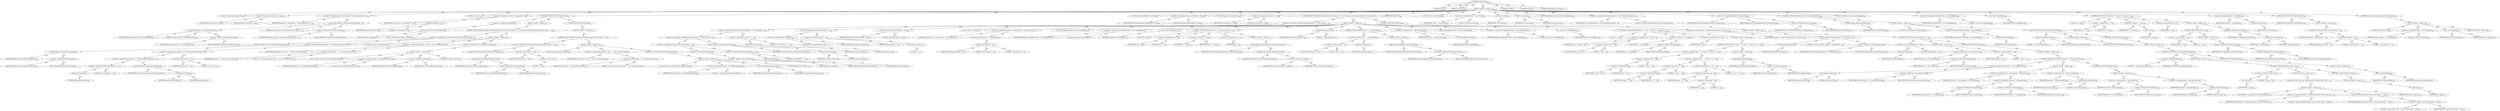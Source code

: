 digraph "normalize" {  
"111669149716" [label = <(METHOD,normalize)<SUB>836</SUB>> ]
"115964117097" [label = <(PARAM,this)<SUB>836</SUB>> ]
"115964117098" [label = <(PARAM,String path)<SUB>836</SUB>> ]
"25769803889" [label = <(BLOCK,&lt;empty&gt;,&lt;empty&gt;)<SUB>836</SUB>> ]
"94489280575" [label = <(LOCAL,String orig: java.lang.String)<SUB>837</SUB>> ]
"30064771436" [label = <(&lt;operator&gt;.assignment,String orig = path)<SUB>837</SUB>> ]
"68719477159" [label = <(IDENTIFIER,orig,String orig = path)<SUB>837</SUB>> ]
"68719477160" [label = <(IDENTIFIER,path,String orig = path)<SUB>837</SUB>> ]
"30064771437" [label = <(&lt;operator&gt;.assignment,path = path.replace('/', File.separatorChar).re...)<SUB>839</SUB>> ]
"68719477161" [label = <(IDENTIFIER,path,path = path.replace('/', File.separatorChar).re...)<SUB>839</SUB>> ]
"30064771438" [label = <(replace,path.replace('/', File.separatorChar).replace('...)<SUB>839</SUB>> ]
"30064771439" [label = <(replace,path.replace('/', File.separatorChar))<SUB>839</SUB>> ]
"68719477162" [label = <(IDENTIFIER,path,path.replace('/', File.separatorChar))<SUB>839</SUB>> ]
"90194313299" [label = <(LITERAL,'/',path.replace('/', File.separatorChar))<SUB>839</SUB>> ]
"30064771440" [label = <(&lt;operator&gt;.fieldAccess,File.separatorChar)<SUB>839</SUB>> ]
"68719477163" [label = <(IDENTIFIER,File,path.replace('/', File.separatorChar))<SUB>839</SUB>> ]
"55834574865" [label = <(FIELD_IDENTIFIER,separatorChar,separatorChar)<SUB>839</SUB>> ]
"90194313300" [label = <(LITERAL,'\\',path.replace('/', File.separatorChar).replace('...)<SUB>840</SUB>> ]
"30064771441" [label = <(&lt;operator&gt;.fieldAccess,File.separatorChar)<SUB>840</SUB>> ]
"68719477164" [label = <(IDENTIFIER,File,path.replace('/', File.separatorChar).replace('...)<SUB>840</SUB>> ]
"55834574866" [label = <(FIELD_IDENTIFIER,separatorChar,separatorChar)<SUB>840</SUB>> ]
"94489280576" [label = <(LOCAL,int colon: int)<SUB>843</SUB>> ]
"30064771442" [label = <(&lt;operator&gt;.assignment,int colon = path.indexOf(&quot;:&quot;))<SUB>843</SUB>> ]
"68719477165" [label = <(IDENTIFIER,colon,int colon = path.indexOf(&quot;:&quot;))<SUB>843</SUB>> ]
"30064771443" [label = <(indexOf,path.indexOf(&quot;:&quot;))<SUB>843</SUB>> ]
"68719477166" [label = <(IDENTIFIER,path,path.indexOf(&quot;:&quot;))<SUB>843</SUB>> ]
"90194313301" [label = <(LITERAL,&quot;:&quot;,path.indexOf(&quot;:&quot;))<SUB>843</SUB>> ]
"47244640314" [label = <(CONTROL_STRUCTURE,IF,if (!onNetWare))<SUB>845</SUB>> ]
"30064771444" [label = <(&lt;operator&gt;.logicalNot,!onNetWare)<SUB>845</SUB>> ]
"30064771445" [label = <(&lt;operator&gt;.fieldAccess,this.onNetWare)<SUB>845</SUB>> ]
"68719477167" [label = <(IDENTIFIER,this,!onNetWare)> ]
"55834574867" [label = <(FIELD_IDENTIFIER,onNetWare,onNetWare)<SUB>845</SUB>> ]
"25769803890" [label = <(BLOCK,&lt;empty&gt;,&lt;empty&gt;)<SUB>845</SUB>> ]
"47244640315" [label = <(CONTROL_STRUCTURE,IF,if (!path.startsWith(File.separator) &amp;&amp; !(path.length() &gt;= 2 &amp;&amp; Character.isLetter(path.charAt(0)) &amp;&amp; colon == 1)))<SUB>846</SUB>> ]
"30064771446" [label = <(&lt;operator&gt;.logicalAnd,!path.startsWith(File.separator) &amp;&amp; !(path.leng...)<SUB>846</SUB>> ]
"30064771447" [label = <(&lt;operator&gt;.logicalNot,!path.startsWith(File.separator))<SUB>846</SUB>> ]
"30064771448" [label = <(startsWith,path.startsWith(File.separator))<SUB>846</SUB>> ]
"68719477168" [label = <(IDENTIFIER,path,path.startsWith(File.separator))<SUB>846</SUB>> ]
"30064771449" [label = <(&lt;operator&gt;.fieldAccess,File.separator)<SUB>846</SUB>> ]
"68719477169" [label = <(IDENTIFIER,File,path.startsWith(File.separator))<SUB>846</SUB>> ]
"55834574868" [label = <(FIELD_IDENTIFIER,separator,separator)<SUB>846</SUB>> ]
"30064771450" [label = <(&lt;operator&gt;.logicalNot,!(path.length() &gt;= 2 &amp;&amp; Character.isLetter(path...)<SUB>847</SUB>> ]
"30064771451" [label = <(&lt;operator&gt;.logicalAnd,path.length() &gt;= 2 &amp;&amp; Character.isLetter(path.c...)<SUB>847</SUB>> ]
"30064771452" [label = <(&lt;operator&gt;.logicalAnd,path.length() &gt;= 2 &amp;&amp; Character.isLetter(path.c...)<SUB>847</SUB>> ]
"30064771453" [label = <(&lt;operator&gt;.greaterEqualsThan,path.length() &gt;= 2)<SUB>847</SUB>> ]
"30064771454" [label = <(length,path.length())<SUB>847</SUB>> ]
"68719477170" [label = <(IDENTIFIER,path,path.length())<SUB>847</SUB>> ]
"90194313302" [label = <(LITERAL,2,path.length() &gt;= 2)<SUB>847</SUB>> ]
"30064771455" [label = <(isLetter,Character.isLetter(path.charAt(0)))<SUB>848</SUB>> ]
"68719477171" [label = <(IDENTIFIER,Character,Character.isLetter(path.charAt(0)))<SUB>848</SUB>> ]
"30064771456" [label = <(charAt,path.charAt(0))<SUB>848</SUB>> ]
"68719477172" [label = <(IDENTIFIER,path,path.charAt(0))<SUB>848</SUB>> ]
"90194313303" [label = <(LITERAL,0,path.charAt(0))<SUB>848</SUB>> ]
"30064771457" [label = <(&lt;operator&gt;.equals,colon == 1)<SUB>849</SUB>> ]
"68719477173" [label = <(IDENTIFIER,colon,colon == 1)<SUB>849</SUB>> ]
"90194313304" [label = <(LITERAL,1,colon == 1)<SUB>849</SUB>> ]
"25769803891" [label = <(BLOCK,&lt;empty&gt;,&lt;empty&gt;)<SUB>849</SUB>> ]
"94489280577" [label = <(LOCAL,String msg: java.lang.String)<SUB>850</SUB>> ]
"30064771458" [label = <(&lt;operator&gt;.assignment,String msg = path + &quot; is not an absolute path&quot;)<SUB>850</SUB>> ]
"68719477174" [label = <(IDENTIFIER,msg,String msg = path + &quot; is not an absolute path&quot;)<SUB>850</SUB>> ]
"30064771459" [label = <(&lt;operator&gt;.addition,path + &quot; is not an absolute path&quot;)<SUB>850</SUB>> ]
"68719477175" [label = <(IDENTIFIER,path,path + &quot; is not an absolute path&quot;)<SUB>850</SUB>> ]
"90194313305" [label = <(LITERAL,&quot; is not an absolute path&quot;,path + &quot; is not an absolute path&quot;)<SUB>850</SUB>> ]
"30064771460" [label = <(&lt;operator&gt;.throw,throw new BuildException(msg);)<SUB>851</SUB>> ]
"25769803892" [label = <(BLOCK,&lt;empty&gt;,&lt;empty&gt;)<SUB>851</SUB>> ]
"94489280578" [label = <(LOCAL,$obj34: org.apache.tools.ant.BuildException)<SUB>851</SUB>> ]
"30064771461" [label = <(&lt;operator&gt;.assignment,$obj34 = new BuildException(msg))<SUB>851</SUB>> ]
"68719477176" [label = <(IDENTIFIER,$obj34,$obj34 = new BuildException(msg))<SUB>851</SUB>> ]
"30064771462" [label = <(&lt;operator&gt;.alloc,new BuildException(msg))<SUB>851</SUB>> ]
"30064771463" [label = <(&lt;init&gt;,new BuildException(msg))<SUB>851</SUB>> ]
"68719477177" [label = <(IDENTIFIER,$obj34,new BuildException(msg))<SUB>851</SUB>> ]
"68719477178" [label = <(IDENTIFIER,msg,new BuildException(msg))<SUB>851</SUB>> ]
"68719477179" [label = <(IDENTIFIER,$obj34,&lt;empty&gt;)<SUB>851</SUB>> ]
"47244640316" [label = <(CONTROL_STRUCTURE,ELSE,else)<SUB>853</SUB>> ]
"25769803893" [label = <(BLOCK,&lt;empty&gt;,&lt;empty&gt;)<SUB>853</SUB>> ]
"47244640317" [label = <(CONTROL_STRUCTURE,IF,if (!path.startsWith(File.separator) &amp;&amp; (colon == -1)))<SUB>854</SUB>> ]
"30064771464" [label = <(&lt;operator&gt;.logicalAnd,!path.startsWith(File.separator) &amp;&amp; (colon == -1))<SUB>854</SUB>> ]
"30064771465" [label = <(&lt;operator&gt;.logicalNot,!path.startsWith(File.separator))<SUB>854</SUB>> ]
"30064771466" [label = <(startsWith,path.startsWith(File.separator))<SUB>854</SUB>> ]
"68719477180" [label = <(IDENTIFIER,path,path.startsWith(File.separator))<SUB>854</SUB>> ]
"30064771467" [label = <(&lt;operator&gt;.fieldAccess,File.separator)<SUB>854</SUB>> ]
"68719477181" [label = <(IDENTIFIER,File,path.startsWith(File.separator))<SUB>854</SUB>> ]
"55834574869" [label = <(FIELD_IDENTIFIER,separator,separator)<SUB>854</SUB>> ]
"30064771468" [label = <(&lt;operator&gt;.equals,colon == -1)<SUB>855</SUB>> ]
"68719477182" [label = <(IDENTIFIER,colon,colon == -1)<SUB>855</SUB>> ]
"30064771469" [label = <(&lt;operator&gt;.minus,-1)<SUB>855</SUB>> ]
"90194313306" [label = <(LITERAL,1,-1)<SUB>855</SUB>> ]
"25769803894" [label = <(BLOCK,&lt;empty&gt;,&lt;empty&gt;)<SUB>855</SUB>> ]
"94489280579" [label = <(LOCAL,String msg: java.lang.String)<SUB>856</SUB>> ]
"30064771470" [label = <(&lt;operator&gt;.assignment,String msg = path + &quot; is not an absolute path&quot;)<SUB>856</SUB>> ]
"68719477183" [label = <(IDENTIFIER,msg,String msg = path + &quot; is not an absolute path&quot;)<SUB>856</SUB>> ]
"30064771471" [label = <(&lt;operator&gt;.addition,path + &quot; is not an absolute path&quot;)<SUB>856</SUB>> ]
"68719477184" [label = <(IDENTIFIER,path,path + &quot; is not an absolute path&quot;)<SUB>856</SUB>> ]
"90194313307" [label = <(LITERAL,&quot; is not an absolute path&quot;,path + &quot; is not an absolute path&quot;)<SUB>856</SUB>> ]
"30064771472" [label = <(&lt;operator&gt;.throw,throw new BuildException(msg);)<SUB>857</SUB>> ]
"25769803895" [label = <(BLOCK,&lt;empty&gt;,&lt;empty&gt;)<SUB>857</SUB>> ]
"94489280580" [label = <(LOCAL,$obj35: org.apache.tools.ant.BuildException)<SUB>857</SUB>> ]
"30064771473" [label = <(&lt;operator&gt;.assignment,$obj35 = new BuildException(msg))<SUB>857</SUB>> ]
"68719477185" [label = <(IDENTIFIER,$obj35,$obj35 = new BuildException(msg))<SUB>857</SUB>> ]
"30064771474" [label = <(&lt;operator&gt;.alloc,new BuildException(msg))<SUB>857</SUB>> ]
"30064771475" [label = <(&lt;init&gt;,new BuildException(msg))<SUB>857</SUB>> ]
"68719477186" [label = <(IDENTIFIER,$obj35,new BuildException(msg))<SUB>857</SUB>> ]
"68719477187" [label = <(IDENTIFIER,msg,new BuildException(msg))<SUB>857</SUB>> ]
"68719477188" [label = <(IDENTIFIER,$obj35,&lt;empty&gt;)<SUB>857</SUB>> ]
"94489280581" [label = <(LOCAL,boolean dosWithDrive: boolean)<SUB>861</SUB>> ]
"30064771476" [label = <(&lt;operator&gt;.assignment,boolean dosWithDrive = false)<SUB>861</SUB>> ]
"68719477189" [label = <(IDENTIFIER,dosWithDrive,boolean dosWithDrive = false)<SUB>861</SUB>> ]
"90194313308" [label = <(LITERAL,false,boolean dosWithDrive = false)<SUB>861</SUB>> ]
"94489280582" [label = <(LOCAL,String root: java.lang.String)<SUB>862</SUB>> ]
"30064771477" [label = <(&lt;operator&gt;.assignment,String root = null)<SUB>862</SUB>> ]
"68719477190" [label = <(IDENTIFIER,root,String root = null)<SUB>862</SUB>> ]
"90194313309" [label = <(LITERAL,null,String root = null)<SUB>862</SUB>> ]
"47244640318" [label = <(CONTROL_STRUCTURE,IF,if ((!onNetWare &amp;&amp; path.length() &gt;= 2 &amp;&amp; Character.isLetter(path.charAt(0)) &amp;&amp; path.charAt(1) == ':') || (onNetWare &amp;&amp; colon &gt; -1)))<SUB>864</SUB>> ]
"30064771478" [label = <(&lt;operator&gt;.logicalOr,(!onNetWare &amp;&amp; path.length() &gt;= 2 &amp;&amp; Character....)<SUB>864</SUB>> ]
"30064771479" [label = <(&lt;operator&gt;.logicalAnd,!onNetWare &amp;&amp; path.length() &gt;= 2 &amp;&amp; Character.i...)<SUB>864</SUB>> ]
"30064771480" [label = <(&lt;operator&gt;.logicalAnd,!onNetWare &amp;&amp; path.length() &gt;= 2 &amp;&amp; Character.i...)<SUB>864</SUB>> ]
"30064771481" [label = <(&lt;operator&gt;.logicalAnd,!onNetWare &amp;&amp; path.length() &gt;= 2)<SUB>864</SUB>> ]
"30064771482" [label = <(&lt;operator&gt;.logicalNot,!onNetWare)<SUB>864</SUB>> ]
"30064771483" [label = <(&lt;operator&gt;.fieldAccess,this.onNetWare)<SUB>864</SUB>> ]
"68719477191" [label = <(IDENTIFIER,this,!onNetWare)> ]
"55834574870" [label = <(FIELD_IDENTIFIER,onNetWare,onNetWare)<SUB>864</SUB>> ]
"30064771484" [label = <(&lt;operator&gt;.greaterEqualsThan,path.length() &gt;= 2)<SUB>864</SUB>> ]
"30064771485" [label = <(length,path.length())<SUB>864</SUB>> ]
"68719477192" [label = <(IDENTIFIER,path,path.length())<SUB>864</SUB>> ]
"90194313310" [label = <(LITERAL,2,path.length() &gt;= 2)<SUB>864</SUB>> ]
"30064771486" [label = <(isLetter,Character.isLetter(path.charAt(0)))<SUB>865</SUB>> ]
"68719477193" [label = <(IDENTIFIER,Character,Character.isLetter(path.charAt(0)))<SUB>865</SUB>> ]
"30064771487" [label = <(charAt,path.charAt(0))<SUB>865</SUB>> ]
"68719477194" [label = <(IDENTIFIER,path,path.charAt(0))<SUB>865</SUB>> ]
"90194313311" [label = <(LITERAL,0,path.charAt(0))<SUB>865</SUB>> ]
"30064771488" [label = <(&lt;operator&gt;.equals,path.charAt(1) == ':')<SUB>866</SUB>> ]
"30064771489" [label = <(charAt,path.charAt(1))<SUB>866</SUB>> ]
"68719477195" [label = <(IDENTIFIER,path,path.charAt(1))<SUB>866</SUB>> ]
"90194313312" [label = <(LITERAL,1,path.charAt(1))<SUB>866</SUB>> ]
"90194313313" [label = <(LITERAL,':',path.charAt(1) == ':')<SUB>866</SUB>> ]
"30064771490" [label = <(&lt;operator&gt;.logicalAnd,onNetWare &amp;&amp; colon &gt; -1)<SUB>867</SUB>> ]
"30064771491" [label = <(&lt;operator&gt;.fieldAccess,this.onNetWare)<SUB>867</SUB>> ]
"68719477196" [label = <(IDENTIFIER,this,onNetWare &amp;&amp; colon &gt; -1)> ]
"55834574871" [label = <(FIELD_IDENTIFIER,onNetWare,onNetWare)<SUB>867</SUB>> ]
"30064771492" [label = <(&lt;operator&gt;.greaterThan,colon &gt; -1)<SUB>867</SUB>> ]
"68719477197" [label = <(IDENTIFIER,colon,colon &gt; -1)<SUB>867</SUB>> ]
"30064771493" [label = <(&lt;operator&gt;.minus,-1)<SUB>867</SUB>> ]
"90194313314" [label = <(LITERAL,1,-1)<SUB>867</SUB>> ]
"25769803896" [label = <(BLOCK,&lt;empty&gt;,&lt;empty&gt;)<SUB>867</SUB>> ]
"30064771494" [label = <(&lt;operator&gt;.assignment,dosWithDrive = true)<SUB>869</SUB>> ]
"68719477198" [label = <(IDENTIFIER,dosWithDrive,dosWithDrive = true)<SUB>869</SUB>> ]
"90194313315" [label = <(LITERAL,true,dosWithDrive = true)<SUB>869</SUB>> ]
"94489280583" [label = <(LOCAL,char[] ca: char[])<SUB>871</SUB>> ]
"30064771495" [label = <(&lt;operator&gt;.assignment,char[] ca = path.replace('/', '\\').toCharArray())<SUB>871</SUB>> ]
"68719477199" [label = <(IDENTIFIER,ca,char[] ca = path.replace('/', '\\').toCharArray())<SUB>871</SUB>> ]
"30064771496" [label = <(toCharArray,path.replace('/', '\\').toCharArray())<SUB>871</SUB>> ]
"30064771497" [label = <(replace,path.replace('/', '\\'))<SUB>871</SUB>> ]
"68719477200" [label = <(IDENTIFIER,path,path.replace('/', '\\'))<SUB>871</SUB>> ]
"90194313316" [label = <(LITERAL,'/',path.replace('/', '\\'))<SUB>871</SUB>> ]
"90194313317" [label = <(LITERAL,'\\',path.replace('/', '\\'))<SUB>871</SUB>> ]
"94489280584" [label = <(LOCAL,StringBuffer sbRoot: java.lang.StringBuffer)<SUB>872</SUB>> ]
"30064771498" [label = <(&lt;operator&gt;.assignment,StringBuffer sbRoot = new StringBuffer())<SUB>872</SUB>> ]
"68719477201" [label = <(IDENTIFIER,sbRoot,StringBuffer sbRoot = new StringBuffer())<SUB>872</SUB>> ]
"30064771499" [label = <(&lt;operator&gt;.alloc,new StringBuffer())<SUB>872</SUB>> ]
"30064771500" [label = <(&lt;init&gt;,new StringBuffer())<SUB>872</SUB>> ]
"68719477202" [label = <(IDENTIFIER,sbRoot,new StringBuffer())<SUB>872</SUB>> ]
"47244640319" [label = <(CONTROL_STRUCTURE,FOR,for (int i = 0; Some(i &lt; colon); i++))<SUB>873</SUB>> ]
"94489280585" [label = <(LOCAL,int i: int)<SUB>873</SUB>> ]
"30064771501" [label = <(&lt;operator&gt;.assignment,int i = 0)<SUB>873</SUB>> ]
"68719477203" [label = <(IDENTIFIER,i,int i = 0)<SUB>873</SUB>> ]
"90194313318" [label = <(LITERAL,0,int i = 0)<SUB>873</SUB>> ]
"30064771502" [label = <(&lt;operator&gt;.lessThan,i &lt; colon)<SUB>873</SUB>> ]
"68719477204" [label = <(IDENTIFIER,i,i &lt; colon)<SUB>873</SUB>> ]
"68719477205" [label = <(IDENTIFIER,colon,i &lt; colon)<SUB>873</SUB>> ]
"30064771503" [label = <(&lt;operator&gt;.postIncrement,i++)<SUB>873</SUB>> ]
"68719477206" [label = <(IDENTIFIER,i,i++)<SUB>873</SUB>> ]
"25769803897" [label = <(BLOCK,&lt;empty&gt;,&lt;empty&gt;)<SUB>873</SUB>> ]
"30064771504" [label = <(append,sbRoot.append(Character.toUpperCase(ca[i])))<SUB>874</SUB>> ]
"68719477207" [label = <(IDENTIFIER,sbRoot,sbRoot.append(Character.toUpperCase(ca[i])))<SUB>874</SUB>> ]
"30064771505" [label = <(toUpperCase,Character.toUpperCase(ca[i]))<SUB>874</SUB>> ]
"68719477208" [label = <(IDENTIFIER,Character,Character.toUpperCase(ca[i]))<SUB>874</SUB>> ]
"30064771506" [label = <(&lt;operator&gt;.indexAccess,ca[i])<SUB>874</SUB>> ]
"68719477209" [label = <(IDENTIFIER,ca,Character.toUpperCase(ca[i]))<SUB>874</SUB>> ]
"68719477210" [label = <(IDENTIFIER,i,Character.toUpperCase(ca[i]))<SUB>874</SUB>> ]
"30064771507" [label = <(append,sbRoot.append(':'))<SUB>876</SUB>> ]
"68719477211" [label = <(IDENTIFIER,sbRoot,sbRoot.append(':'))<SUB>876</SUB>> ]
"90194313319" [label = <(LITERAL,':',sbRoot.append(':'))<SUB>876</SUB>> ]
"47244640320" [label = <(CONTROL_STRUCTURE,IF,if (colon + 1 &lt; path.length()))<SUB>877</SUB>> ]
"30064771508" [label = <(&lt;operator&gt;.lessThan,colon + 1 &lt; path.length())<SUB>877</SUB>> ]
"30064771509" [label = <(&lt;operator&gt;.addition,colon + 1)<SUB>877</SUB>> ]
"68719477212" [label = <(IDENTIFIER,colon,colon + 1)<SUB>877</SUB>> ]
"90194313320" [label = <(LITERAL,1,colon + 1)<SUB>877</SUB>> ]
"30064771510" [label = <(length,path.length())<SUB>877</SUB>> ]
"68719477213" [label = <(IDENTIFIER,path,path.length())<SUB>877</SUB>> ]
"25769803898" [label = <(BLOCK,&lt;empty&gt;,&lt;empty&gt;)<SUB>877</SUB>> ]
"30064771511" [label = <(append,sbRoot.append(File.separatorChar))<SUB>878</SUB>> ]
"68719477214" [label = <(IDENTIFIER,sbRoot,sbRoot.append(File.separatorChar))<SUB>878</SUB>> ]
"30064771512" [label = <(&lt;operator&gt;.fieldAccess,File.separatorChar)<SUB>878</SUB>> ]
"68719477215" [label = <(IDENTIFIER,File,sbRoot.append(File.separatorChar))<SUB>878</SUB>> ]
"55834574872" [label = <(FIELD_IDENTIFIER,separatorChar,separatorChar)<SUB>878</SUB>> ]
"30064771513" [label = <(&lt;operator&gt;.assignment,root = sbRoot.toString())<SUB>880</SUB>> ]
"68719477216" [label = <(IDENTIFIER,root,root = sbRoot.toString())<SUB>880</SUB>> ]
"30064771514" [label = <(toString,sbRoot.toString())<SUB>880</SUB>> ]
"68719477217" [label = <(IDENTIFIER,sbRoot,sbRoot.toString())<SUB>880</SUB>> ]
"94489280586" [label = <(LOCAL,StringBuffer sbPath: java.lang.StringBuffer)<SUB>883</SUB>> ]
"30064771515" [label = <(&lt;operator&gt;.assignment,StringBuffer sbPath = new StringBuffer())<SUB>883</SUB>> ]
"68719477218" [label = <(IDENTIFIER,sbPath,StringBuffer sbPath = new StringBuffer())<SUB>883</SUB>> ]
"30064771516" [label = <(&lt;operator&gt;.alloc,new StringBuffer())<SUB>883</SUB>> ]
"30064771517" [label = <(&lt;init&gt;,new StringBuffer())<SUB>883</SUB>> ]
"68719477219" [label = <(IDENTIFIER,sbPath,new StringBuffer())<SUB>883</SUB>> ]
"47244640321" [label = <(CONTROL_STRUCTURE,FOR,for (int i = colon + 1; Some(i &lt; ca.length); i++))<SUB>884</SUB>> ]
"94489280587" [label = <(LOCAL,int i: int)<SUB>884</SUB>> ]
"30064771518" [label = <(&lt;operator&gt;.assignment,int i = colon + 1)<SUB>884</SUB>> ]
"68719477220" [label = <(IDENTIFIER,i,int i = colon + 1)<SUB>884</SUB>> ]
"30064771519" [label = <(&lt;operator&gt;.addition,colon + 1)<SUB>884</SUB>> ]
"68719477221" [label = <(IDENTIFIER,colon,colon + 1)<SUB>884</SUB>> ]
"90194313321" [label = <(LITERAL,1,colon + 1)<SUB>884</SUB>> ]
"30064771520" [label = <(&lt;operator&gt;.lessThan,i &lt; ca.length)<SUB>884</SUB>> ]
"68719477222" [label = <(IDENTIFIER,i,i &lt; ca.length)<SUB>884</SUB>> ]
"30064771521" [label = <(&lt;operator&gt;.fieldAccess,ca.length)<SUB>884</SUB>> ]
"68719477223" [label = <(IDENTIFIER,ca,i &lt; ca.length)<SUB>884</SUB>> ]
"55834574873" [label = <(FIELD_IDENTIFIER,length,length)<SUB>884</SUB>> ]
"30064771522" [label = <(&lt;operator&gt;.postIncrement,i++)<SUB>884</SUB>> ]
"68719477224" [label = <(IDENTIFIER,i,i++)<SUB>884</SUB>> ]
"25769803899" [label = <(BLOCK,&lt;empty&gt;,&lt;empty&gt;)<SUB>884</SUB>> ]
"47244640322" [label = <(CONTROL_STRUCTURE,IF,if ((ca[i] != '\\') || (ca[i] == '\\' &amp;&amp; ca[i - 1] != '\\')))<SUB>885</SUB>> ]
"30064771523" [label = <(&lt;operator&gt;.logicalOr,(ca[i] != '\\') || (ca[i] == '\\' &amp;&amp; ca[i - 1] ...)<SUB>885</SUB>> ]
"30064771524" [label = <(&lt;operator&gt;.notEquals,ca[i] != '\\')<SUB>885</SUB>> ]
"30064771525" [label = <(&lt;operator&gt;.indexAccess,ca[i])<SUB>885</SUB>> ]
"68719477225" [label = <(IDENTIFIER,ca,ca[i] != '\\')<SUB>885</SUB>> ]
"68719477226" [label = <(IDENTIFIER,i,ca[i] != '\\')<SUB>885</SUB>> ]
"90194313322" [label = <(LITERAL,'\\',ca[i] != '\\')<SUB>885</SUB>> ]
"30064771526" [label = <(&lt;operator&gt;.logicalAnd,ca[i] == '\\' &amp;&amp; ca[i - 1] != '\\')<SUB>886</SUB>> ]
"30064771527" [label = <(&lt;operator&gt;.equals,ca[i] == '\\')<SUB>886</SUB>> ]
"30064771528" [label = <(&lt;operator&gt;.indexAccess,ca[i])<SUB>886</SUB>> ]
"68719477227" [label = <(IDENTIFIER,ca,ca[i] == '\\')<SUB>886</SUB>> ]
"68719477228" [label = <(IDENTIFIER,i,ca[i] == '\\')<SUB>886</SUB>> ]
"90194313323" [label = <(LITERAL,'\\',ca[i] == '\\')<SUB>886</SUB>> ]
"30064771529" [label = <(&lt;operator&gt;.notEquals,ca[i - 1] != '\\')<SUB>886</SUB>> ]
"30064771530" [label = <(&lt;operator&gt;.indexAccess,ca[i - 1])<SUB>886</SUB>> ]
"68719477229" [label = <(IDENTIFIER,ca,ca[i - 1] != '\\')<SUB>886</SUB>> ]
"30064771531" [label = <(&lt;operator&gt;.subtraction,i - 1)<SUB>886</SUB>> ]
"68719477230" [label = <(IDENTIFIER,i,i - 1)<SUB>886</SUB>> ]
"90194313324" [label = <(LITERAL,1,i - 1)<SUB>886</SUB>> ]
"90194313325" [label = <(LITERAL,'\\',ca[i - 1] != '\\')<SUB>886</SUB>> ]
"25769803900" [label = <(BLOCK,&lt;empty&gt;,&lt;empty&gt;)<SUB>886</SUB>> ]
"30064771532" [label = <(append,sbPath.append(ca[i]))<SUB>887</SUB>> ]
"68719477231" [label = <(IDENTIFIER,sbPath,sbPath.append(ca[i]))<SUB>887</SUB>> ]
"30064771533" [label = <(&lt;operator&gt;.indexAccess,ca[i])<SUB>887</SUB>> ]
"68719477232" [label = <(IDENTIFIER,ca,sbPath.append(ca[i]))<SUB>887</SUB>> ]
"68719477233" [label = <(IDENTIFIER,i,sbPath.append(ca[i]))<SUB>887</SUB>> ]
"30064771534" [label = <(&lt;operator&gt;.assignment,path = sbPath.toString().replace('\\', File.sep...)<SUB>890</SUB>> ]
"68719477234" [label = <(IDENTIFIER,path,path = sbPath.toString().replace('\\', File.sep...)<SUB>890</SUB>> ]
"30064771535" [label = <(replace,sbPath.toString().replace('\\', File.separatorC...)<SUB>890</SUB>> ]
"30064771536" [label = <(toString,sbPath.toString())<SUB>890</SUB>> ]
"68719477235" [label = <(IDENTIFIER,sbPath,sbPath.toString())<SUB>890</SUB>> ]
"90194313326" [label = <(LITERAL,'\\',sbPath.toString().replace('\\', File.separatorC...)<SUB>890</SUB>> ]
"30064771537" [label = <(&lt;operator&gt;.fieldAccess,File.separatorChar)<SUB>890</SUB>> ]
"68719477236" [label = <(IDENTIFIER,File,sbPath.toString().replace('\\', File.separatorC...)<SUB>890</SUB>> ]
"55834574874" [label = <(FIELD_IDENTIFIER,separatorChar,separatorChar)<SUB>890</SUB>> ]
"47244640323" [label = <(CONTROL_STRUCTURE,ELSE,else)<SUB>892</SUB>> ]
"25769803901" [label = <(BLOCK,&lt;empty&gt;,&lt;empty&gt;)<SUB>892</SUB>> ]
"47244640324" [label = <(CONTROL_STRUCTURE,IF,if (path.length() == 1))<SUB>893</SUB>> ]
"30064771538" [label = <(&lt;operator&gt;.equals,path.length() == 1)<SUB>893</SUB>> ]
"30064771539" [label = <(length,path.length())<SUB>893</SUB>> ]
"68719477237" [label = <(IDENTIFIER,path,path.length())<SUB>893</SUB>> ]
"90194313327" [label = <(LITERAL,1,path.length() == 1)<SUB>893</SUB>> ]
"25769803902" [label = <(BLOCK,&lt;empty&gt;,&lt;empty&gt;)<SUB>893</SUB>> ]
"30064771540" [label = <(&lt;operator&gt;.assignment,root = File.separator)<SUB>894</SUB>> ]
"68719477238" [label = <(IDENTIFIER,root,root = File.separator)<SUB>894</SUB>> ]
"30064771541" [label = <(&lt;operator&gt;.fieldAccess,File.separator)<SUB>894</SUB>> ]
"68719477239" [label = <(IDENTIFIER,File,root = File.separator)<SUB>894</SUB>> ]
"55834574875" [label = <(FIELD_IDENTIFIER,separator,separator)<SUB>894</SUB>> ]
"30064771542" [label = <(&lt;operator&gt;.assignment,path = &quot;&quot;)<SUB>895</SUB>> ]
"68719477240" [label = <(IDENTIFIER,path,path = &quot;&quot;)<SUB>895</SUB>> ]
"90194313328" [label = <(LITERAL,&quot;&quot;,path = &quot;&quot;)<SUB>895</SUB>> ]
"47244640325" [label = <(CONTROL_STRUCTURE,ELSE,else)<SUB>896</SUB>> ]
"25769803903" [label = <(BLOCK,&lt;empty&gt;,&lt;empty&gt;)<SUB>896</SUB>> ]
"47244640326" [label = <(CONTROL_STRUCTURE,IF,if (path.charAt(1) == File.separatorChar))<SUB>896</SUB>> ]
"30064771543" [label = <(&lt;operator&gt;.equals,path.charAt(1) == File.separatorChar)<SUB>896</SUB>> ]
"30064771544" [label = <(charAt,path.charAt(1))<SUB>896</SUB>> ]
"68719477241" [label = <(IDENTIFIER,path,path.charAt(1))<SUB>896</SUB>> ]
"90194313329" [label = <(LITERAL,1,path.charAt(1))<SUB>896</SUB>> ]
"30064771545" [label = <(&lt;operator&gt;.fieldAccess,File.separatorChar)<SUB>896</SUB>> ]
"68719477242" [label = <(IDENTIFIER,File,path.charAt(1) == File.separatorChar)<SUB>896</SUB>> ]
"55834574876" [label = <(FIELD_IDENTIFIER,separatorChar,separatorChar)<SUB>896</SUB>> ]
"25769803904" [label = <(BLOCK,&lt;empty&gt;,&lt;empty&gt;)<SUB>896</SUB>> ]
"30064771546" [label = <(&lt;operator&gt;.assignment,root = File.separator + File.separator)<SUB>898</SUB>> ]
"68719477243" [label = <(IDENTIFIER,root,root = File.separator + File.separator)<SUB>898</SUB>> ]
"30064771547" [label = <(&lt;operator&gt;.addition,File.separator + File.separator)<SUB>898</SUB>> ]
"30064771548" [label = <(&lt;operator&gt;.fieldAccess,File.separator)<SUB>898</SUB>> ]
"68719477244" [label = <(IDENTIFIER,File,File.separator + File.separator)<SUB>898</SUB>> ]
"55834574877" [label = <(FIELD_IDENTIFIER,separator,separator)<SUB>898</SUB>> ]
"30064771549" [label = <(&lt;operator&gt;.fieldAccess,File.separator)<SUB>898</SUB>> ]
"68719477245" [label = <(IDENTIFIER,File,File.separator + File.separator)<SUB>898</SUB>> ]
"55834574878" [label = <(FIELD_IDENTIFIER,separator,separator)<SUB>898</SUB>> ]
"30064771550" [label = <(&lt;operator&gt;.assignment,path = path.substring(2))<SUB>899</SUB>> ]
"68719477246" [label = <(IDENTIFIER,path,path = path.substring(2))<SUB>899</SUB>> ]
"30064771551" [label = <(substring,path.substring(2))<SUB>899</SUB>> ]
"68719477247" [label = <(IDENTIFIER,path,path.substring(2))<SUB>899</SUB>> ]
"90194313330" [label = <(LITERAL,2,path.substring(2))<SUB>899</SUB>> ]
"47244640327" [label = <(CONTROL_STRUCTURE,ELSE,else)<SUB>900</SUB>> ]
"25769803905" [label = <(BLOCK,&lt;empty&gt;,&lt;empty&gt;)<SUB>900</SUB>> ]
"30064771552" [label = <(&lt;operator&gt;.assignment,root = File.separator)<SUB>901</SUB>> ]
"68719477248" [label = <(IDENTIFIER,root,root = File.separator)<SUB>901</SUB>> ]
"30064771553" [label = <(&lt;operator&gt;.fieldAccess,File.separator)<SUB>901</SUB>> ]
"68719477249" [label = <(IDENTIFIER,File,root = File.separator)<SUB>901</SUB>> ]
"55834574879" [label = <(FIELD_IDENTIFIER,separator,separator)<SUB>901</SUB>> ]
"30064771554" [label = <(&lt;operator&gt;.assignment,path = path.substring(1))<SUB>902</SUB>> ]
"68719477250" [label = <(IDENTIFIER,path,path = path.substring(1))<SUB>902</SUB>> ]
"30064771555" [label = <(substring,path.substring(1))<SUB>902</SUB>> ]
"68719477251" [label = <(IDENTIFIER,path,path.substring(1))<SUB>902</SUB>> ]
"90194313331" [label = <(LITERAL,1,path.substring(1))<SUB>902</SUB>> ]
"94489280588" [label = <(LOCAL,Stack s: java.util.Stack)<SUB>906</SUB>> ]
"30064771556" [label = <(&lt;operator&gt;.assignment,Stack s = new Stack())<SUB>906</SUB>> ]
"68719477252" [label = <(IDENTIFIER,s,Stack s = new Stack())<SUB>906</SUB>> ]
"30064771557" [label = <(&lt;operator&gt;.alloc,new Stack())<SUB>906</SUB>> ]
"30064771558" [label = <(&lt;init&gt;,new Stack())<SUB>906</SUB>> ]
"68719477253" [label = <(IDENTIFIER,s,new Stack())<SUB>906</SUB>> ]
"30064771559" [label = <(push,s.push(root))<SUB>907</SUB>> ]
"68719477254" [label = <(IDENTIFIER,s,s.push(root))<SUB>907</SUB>> ]
"68719477255" [label = <(IDENTIFIER,root,s.push(root))<SUB>907</SUB>> ]
"94489280589" [label = <(LOCAL,StringTokenizer tok: java.util.StringTokenizer)<SUB>908</SUB>> ]
"30064771560" [label = <(&lt;operator&gt;.assignment,StringTokenizer tok = new StringTokenizer(path,...)<SUB>908</SUB>> ]
"68719477256" [label = <(IDENTIFIER,tok,StringTokenizer tok = new StringTokenizer(path,...)<SUB>908</SUB>> ]
"30064771561" [label = <(&lt;operator&gt;.alloc,new StringTokenizer(path, File.separator))<SUB>908</SUB>> ]
"30064771562" [label = <(&lt;init&gt;,new StringTokenizer(path, File.separator))<SUB>908</SUB>> ]
"68719477257" [label = <(IDENTIFIER,tok,new StringTokenizer(path, File.separator))<SUB>908</SUB>> ]
"68719477258" [label = <(IDENTIFIER,path,new StringTokenizer(path, File.separator))<SUB>908</SUB>> ]
"30064771563" [label = <(&lt;operator&gt;.fieldAccess,File.separator)<SUB>908</SUB>> ]
"68719477259" [label = <(IDENTIFIER,File,new StringTokenizer(path, File.separator))<SUB>908</SUB>> ]
"55834574880" [label = <(FIELD_IDENTIFIER,separator,separator)<SUB>908</SUB>> ]
"47244640328" [label = <(CONTROL_STRUCTURE,WHILE,while (tok.hasMoreTokens()))<SUB>909</SUB>> ]
"30064771564" [label = <(hasMoreTokens,tok.hasMoreTokens())<SUB>909</SUB>> ]
"68719477260" [label = <(IDENTIFIER,tok,tok.hasMoreTokens())<SUB>909</SUB>> ]
"25769803906" [label = <(BLOCK,&lt;empty&gt;,&lt;empty&gt;)<SUB>909</SUB>> ]
"94489280590" [label = <(LOCAL,String thisToken: java.lang.String)<SUB>910</SUB>> ]
"30064771565" [label = <(&lt;operator&gt;.assignment,String thisToken = tok.nextToken())<SUB>910</SUB>> ]
"68719477261" [label = <(IDENTIFIER,thisToken,String thisToken = tok.nextToken())<SUB>910</SUB>> ]
"30064771566" [label = <(nextToken,tok.nextToken())<SUB>910</SUB>> ]
"68719477262" [label = <(IDENTIFIER,tok,tok.nextToken())<SUB>910</SUB>> ]
"47244640329" [label = <(CONTROL_STRUCTURE,IF,if (this.equals(thisToken)))<SUB>911</SUB>> ]
"30064771567" [label = <(equals,this.equals(thisToken))<SUB>911</SUB>> ]
"90194313332" [label = <(LITERAL,&quot;.&quot;,this.equals(thisToken))<SUB>911</SUB>> ]
"68719477263" [label = <(IDENTIFIER,thisToken,this.equals(thisToken))<SUB>911</SUB>> ]
"25769803907" [label = <(BLOCK,&lt;empty&gt;,&lt;empty&gt;)<SUB>911</SUB>> ]
"47244640330" [label = <(CONTROL_STRUCTURE,CONTINUE,continue;)<SUB>912</SUB>> ]
"47244640331" [label = <(CONTROL_STRUCTURE,ELSE,else)<SUB>913</SUB>> ]
"25769803908" [label = <(BLOCK,&lt;empty&gt;,&lt;empty&gt;)<SUB>913</SUB>> ]
"47244640332" [label = <(CONTROL_STRUCTURE,IF,if (this.equals(thisToken)))<SUB>913</SUB>> ]
"30064771568" [label = <(equals,this.equals(thisToken))<SUB>913</SUB>> ]
"90194313333" [label = <(LITERAL,&quot;..&quot;,this.equals(thisToken))<SUB>913</SUB>> ]
"68719477264" [label = <(IDENTIFIER,thisToken,this.equals(thisToken))<SUB>913</SUB>> ]
"25769803909" [label = <(BLOCK,&lt;empty&gt;,&lt;empty&gt;)<SUB>913</SUB>> ]
"47244640333" [label = <(CONTROL_STRUCTURE,IF,if (s.size() &lt; 2))<SUB>914</SUB>> ]
"30064771569" [label = <(&lt;operator&gt;.lessThan,s.size() &lt; 2)<SUB>914</SUB>> ]
"30064771570" [label = <(size,s.size())<SUB>914</SUB>> ]
"68719477265" [label = <(IDENTIFIER,s,s.size())<SUB>914</SUB>> ]
"90194313334" [label = <(LITERAL,2,s.size() &lt; 2)<SUB>914</SUB>> ]
"25769803910" [label = <(BLOCK,&lt;empty&gt;,&lt;empty&gt;)<SUB>914</SUB>> ]
"30064771571" [label = <(&lt;operator&gt;.throw,throw new BuildException(&quot;Cannot resolve path &quot;...)<SUB>915</SUB>> ]
"25769803911" [label = <(BLOCK,&lt;empty&gt;,&lt;empty&gt;)<SUB>915</SUB>> ]
"94489280591" [label = <(LOCAL,$obj36: org.apache.tools.ant.BuildException)<SUB>915</SUB>> ]
"30064771572" [label = <(&lt;operator&gt;.assignment,$obj36 = new BuildException(&quot;Cannot resolve pat...)<SUB>915</SUB>> ]
"68719477266" [label = <(IDENTIFIER,$obj36,$obj36 = new BuildException(&quot;Cannot resolve pat...)<SUB>915</SUB>> ]
"30064771573" [label = <(&lt;operator&gt;.alloc,new BuildException(&quot;Cannot resolve path &quot; + orig))<SUB>915</SUB>> ]
"30064771574" [label = <(&lt;init&gt;,new BuildException(&quot;Cannot resolve path &quot; + orig))<SUB>915</SUB>> ]
"68719477267" [label = <(IDENTIFIER,$obj36,new BuildException(&quot;Cannot resolve path &quot; + orig))<SUB>915</SUB>> ]
"30064771575" [label = <(&lt;operator&gt;.addition,&quot;Cannot resolve path &quot; + orig)<SUB>915</SUB>> ]
"90194313335" [label = <(LITERAL,&quot;Cannot resolve path &quot;,&quot;Cannot resolve path &quot; + orig)<SUB>915</SUB>> ]
"68719477268" [label = <(IDENTIFIER,orig,&quot;Cannot resolve path &quot; + orig)<SUB>915</SUB>> ]
"68719477269" [label = <(IDENTIFIER,$obj36,&lt;empty&gt;)<SUB>915</SUB>> ]
"47244640334" [label = <(CONTROL_STRUCTURE,ELSE,else)<SUB>916</SUB>> ]
"25769803912" [label = <(BLOCK,&lt;empty&gt;,&lt;empty&gt;)<SUB>916</SUB>> ]
"30064771576" [label = <(pop,s.pop())<SUB>917</SUB>> ]
"68719477270" [label = <(IDENTIFIER,s,s.pop())<SUB>917</SUB>> ]
"47244640335" [label = <(CONTROL_STRUCTURE,ELSE,else)<SUB>919</SUB>> ]
"25769803913" [label = <(BLOCK,&lt;empty&gt;,&lt;empty&gt;)<SUB>919</SUB>> ]
"30064771577" [label = <(push,s.push(thisToken))<SUB>920</SUB>> ]
"68719477271" [label = <(IDENTIFIER,s,s.push(thisToken))<SUB>920</SUB>> ]
"68719477272" [label = <(IDENTIFIER,thisToken,s.push(thisToken))<SUB>920</SUB>> ]
"94489280592" [label = <(LOCAL,StringBuffer sb: java.lang.StringBuffer)<SUB>924</SUB>> ]
"30064771578" [label = <(&lt;operator&gt;.assignment,StringBuffer sb = new StringBuffer())<SUB>924</SUB>> ]
"68719477273" [label = <(IDENTIFIER,sb,StringBuffer sb = new StringBuffer())<SUB>924</SUB>> ]
"30064771579" [label = <(&lt;operator&gt;.alloc,new StringBuffer())<SUB>924</SUB>> ]
"30064771580" [label = <(&lt;init&gt;,new StringBuffer())<SUB>924</SUB>> ]
"68719477274" [label = <(IDENTIFIER,sb,new StringBuffer())<SUB>924</SUB>> ]
"47244640336" [label = <(CONTROL_STRUCTURE,FOR,for (int i = 0; Some(i &lt; s.size()); i++))<SUB>925</SUB>> ]
"94489280593" [label = <(LOCAL,int i: int)<SUB>925</SUB>> ]
"30064771581" [label = <(&lt;operator&gt;.assignment,int i = 0)<SUB>925</SUB>> ]
"68719477275" [label = <(IDENTIFIER,i,int i = 0)<SUB>925</SUB>> ]
"90194313336" [label = <(LITERAL,0,int i = 0)<SUB>925</SUB>> ]
"30064771582" [label = <(&lt;operator&gt;.lessThan,i &lt; s.size())<SUB>925</SUB>> ]
"68719477276" [label = <(IDENTIFIER,i,i &lt; s.size())<SUB>925</SUB>> ]
"30064771583" [label = <(size,s.size())<SUB>925</SUB>> ]
"68719477277" [label = <(IDENTIFIER,s,s.size())<SUB>925</SUB>> ]
"30064771584" [label = <(&lt;operator&gt;.postIncrement,i++)<SUB>925</SUB>> ]
"68719477278" [label = <(IDENTIFIER,i,i++)<SUB>925</SUB>> ]
"25769803914" [label = <(BLOCK,&lt;empty&gt;,&lt;empty&gt;)<SUB>925</SUB>> ]
"47244640337" [label = <(CONTROL_STRUCTURE,IF,if (i &gt; 1))<SUB>926</SUB>> ]
"30064771585" [label = <(&lt;operator&gt;.greaterThan,i &gt; 1)<SUB>926</SUB>> ]
"68719477279" [label = <(IDENTIFIER,i,i &gt; 1)<SUB>926</SUB>> ]
"90194313337" [label = <(LITERAL,1,i &gt; 1)<SUB>926</SUB>> ]
"25769803915" [label = <(BLOCK,&lt;empty&gt;,&lt;empty&gt;)<SUB>926</SUB>> ]
"30064771586" [label = <(append,sb.append(File.separatorChar))<SUB>929</SUB>> ]
"68719477280" [label = <(IDENTIFIER,sb,sb.append(File.separatorChar))<SUB>929</SUB>> ]
"30064771587" [label = <(&lt;operator&gt;.fieldAccess,File.separatorChar)<SUB>929</SUB>> ]
"68719477281" [label = <(IDENTIFIER,File,sb.append(File.separatorChar))<SUB>929</SUB>> ]
"55834574881" [label = <(FIELD_IDENTIFIER,separatorChar,separatorChar)<SUB>929</SUB>> ]
"30064771588" [label = <(append,sb.append(s.elementAt(i)))<SUB>931</SUB>> ]
"68719477282" [label = <(IDENTIFIER,sb,sb.append(s.elementAt(i)))<SUB>931</SUB>> ]
"30064771589" [label = <(elementAt,s.elementAt(i))<SUB>931</SUB>> ]
"68719477283" [label = <(IDENTIFIER,s,s.elementAt(i))<SUB>931</SUB>> ]
"68719477284" [label = <(IDENTIFIER,i,s.elementAt(i))<SUB>931</SUB>> ]
"30064771590" [label = <(&lt;operator&gt;.assignment,path = sb.toString())<SUB>935</SUB>> ]
"68719477285" [label = <(IDENTIFIER,path,path = sb.toString())<SUB>935</SUB>> ]
"30064771591" [label = <(toString,sb.toString())<SUB>935</SUB>> ]
"68719477286" [label = <(IDENTIFIER,sb,sb.toString())<SUB>935</SUB>> ]
"47244640338" [label = <(CONTROL_STRUCTURE,IF,if (dosWithDrive))<SUB>936</SUB>> ]
"68719477287" [label = <(IDENTIFIER,dosWithDrive,if (dosWithDrive))<SUB>936</SUB>> ]
"25769803916" [label = <(BLOCK,&lt;empty&gt;,&lt;empty&gt;)<SUB>936</SUB>> ]
"30064771592" [label = <(&lt;operator&gt;.assignment,path = path.replace('/', '\\'))<SUB>937</SUB>> ]
"68719477288" [label = <(IDENTIFIER,path,path = path.replace('/', '\\'))<SUB>937</SUB>> ]
"30064771593" [label = <(replace,path.replace('/', '\\'))<SUB>937</SUB>> ]
"68719477289" [label = <(IDENTIFIER,path,path.replace('/', '\\'))<SUB>937</SUB>> ]
"90194313338" [label = <(LITERAL,'/',path.replace('/', '\\'))<SUB>937</SUB>> ]
"90194313339" [label = <(LITERAL,'\\',path.replace('/', '\\'))<SUB>937</SUB>> ]
"146028888073" [label = <(RETURN,return new File(path);,return new File(path);)<SUB>939</SUB>> ]
"25769803917" [label = <(BLOCK,&lt;empty&gt;,&lt;empty&gt;)<SUB>939</SUB>> ]
"94489280594" [label = <(LOCAL,$obj37: java.io.File)<SUB>939</SUB>> ]
"30064771594" [label = <(&lt;operator&gt;.assignment,$obj37 = new File(path))<SUB>939</SUB>> ]
"68719477290" [label = <(IDENTIFIER,$obj37,$obj37 = new File(path))<SUB>939</SUB>> ]
"30064771595" [label = <(&lt;operator&gt;.alloc,new File(path))<SUB>939</SUB>> ]
"30064771596" [label = <(&lt;init&gt;,new File(path))<SUB>939</SUB>> ]
"68719477291" [label = <(IDENTIFIER,$obj37,new File(path))<SUB>939</SUB>> ]
"68719477292" [label = <(IDENTIFIER,path,new File(path))<SUB>939</SUB>> ]
"68719477293" [label = <(IDENTIFIER,$obj37,&lt;empty&gt;)<SUB>939</SUB>> ]
"133143986232" [label = <(MODIFIER,PUBLIC)> ]
"133143986233" [label = <(MODIFIER,VIRTUAL)> ]
"128849018900" [label = <(METHOD_RETURN,java.io.File)<SUB>836</SUB>> ]
  "111669149716" -> "115964117097"  [ label = "AST: "] 
  "111669149716" -> "115964117098"  [ label = "AST: "] 
  "111669149716" -> "25769803889"  [ label = "AST: "] 
  "111669149716" -> "133143986232"  [ label = "AST: "] 
  "111669149716" -> "133143986233"  [ label = "AST: "] 
  "111669149716" -> "128849018900"  [ label = "AST: "] 
  "25769803889" -> "94489280575"  [ label = "AST: "] 
  "25769803889" -> "30064771436"  [ label = "AST: "] 
  "25769803889" -> "30064771437"  [ label = "AST: "] 
  "25769803889" -> "94489280576"  [ label = "AST: "] 
  "25769803889" -> "30064771442"  [ label = "AST: "] 
  "25769803889" -> "47244640314"  [ label = "AST: "] 
  "25769803889" -> "94489280581"  [ label = "AST: "] 
  "25769803889" -> "30064771476"  [ label = "AST: "] 
  "25769803889" -> "94489280582"  [ label = "AST: "] 
  "25769803889" -> "30064771477"  [ label = "AST: "] 
  "25769803889" -> "47244640318"  [ label = "AST: "] 
  "25769803889" -> "94489280588"  [ label = "AST: "] 
  "25769803889" -> "30064771556"  [ label = "AST: "] 
  "25769803889" -> "30064771558"  [ label = "AST: "] 
  "25769803889" -> "30064771559"  [ label = "AST: "] 
  "25769803889" -> "94489280589"  [ label = "AST: "] 
  "25769803889" -> "30064771560"  [ label = "AST: "] 
  "25769803889" -> "30064771562"  [ label = "AST: "] 
  "25769803889" -> "47244640328"  [ label = "AST: "] 
  "25769803889" -> "94489280592"  [ label = "AST: "] 
  "25769803889" -> "30064771578"  [ label = "AST: "] 
  "25769803889" -> "30064771580"  [ label = "AST: "] 
  "25769803889" -> "47244640336"  [ label = "AST: "] 
  "25769803889" -> "30064771590"  [ label = "AST: "] 
  "25769803889" -> "47244640338"  [ label = "AST: "] 
  "25769803889" -> "146028888073"  [ label = "AST: "] 
  "30064771436" -> "68719477159"  [ label = "AST: "] 
  "30064771436" -> "68719477160"  [ label = "AST: "] 
  "30064771437" -> "68719477161"  [ label = "AST: "] 
  "30064771437" -> "30064771438"  [ label = "AST: "] 
  "30064771438" -> "30064771439"  [ label = "AST: "] 
  "30064771438" -> "90194313300"  [ label = "AST: "] 
  "30064771438" -> "30064771441"  [ label = "AST: "] 
  "30064771439" -> "68719477162"  [ label = "AST: "] 
  "30064771439" -> "90194313299"  [ label = "AST: "] 
  "30064771439" -> "30064771440"  [ label = "AST: "] 
  "30064771440" -> "68719477163"  [ label = "AST: "] 
  "30064771440" -> "55834574865"  [ label = "AST: "] 
  "30064771441" -> "68719477164"  [ label = "AST: "] 
  "30064771441" -> "55834574866"  [ label = "AST: "] 
  "30064771442" -> "68719477165"  [ label = "AST: "] 
  "30064771442" -> "30064771443"  [ label = "AST: "] 
  "30064771443" -> "68719477166"  [ label = "AST: "] 
  "30064771443" -> "90194313301"  [ label = "AST: "] 
  "47244640314" -> "30064771444"  [ label = "AST: "] 
  "47244640314" -> "25769803890"  [ label = "AST: "] 
  "47244640314" -> "47244640316"  [ label = "AST: "] 
  "30064771444" -> "30064771445"  [ label = "AST: "] 
  "30064771445" -> "68719477167"  [ label = "AST: "] 
  "30064771445" -> "55834574867"  [ label = "AST: "] 
  "25769803890" -> "47244640315"  [ label = "AST: "] 
  "47244640315" -> "30064771446"  [ label = "AST: "] 
  "47244640315" -> "25769803891"  [ label = "AST: "] 
  "30064771446" -> "30064771447"  [ label = "AST: "] 
  "30064771446" -> "30064771450"  [ label = "AST: "] 
  "30064771447" -> "30064771448"  [ label = "AST: "] 
  "30064771448" -> "68719477168"  [ label = "AST: "] 
  "30064771448" -> "30064771449"  [ label = "AST: "] 
  "30064771449" -> "68719477169"  [ label = "AST: "] 
  "30064771449" -> "55834574868"  [ label = "AST: "] 
  "30064771450" -> "30064771451"  [ label = "AST: "] 
  "30064771451" -> "30064771452"  [ label = "AST: "] 
  "30064771451" -> "30064771457"  [ label = "AST: "] 
  "30064771452" -> "30064771453"  [ label = "AST: "] 
  "30064771452" -> "30064771455"  [ label = "AST: "] 
  "30064771453" -> "30064771454"  [ label = "AST: "] 
  "30064771453" -> "90194313302"  [ label = "AST: "] 
  "30064771454" -> "68719477170"  [ label = "AST: "] 
  "30064771455" -> "68719477171"  [ label = "AST: "] 
  "30064771455" -> "30064771456"  [ label = "AST: "] 
  "30064771456" -> "68719477172"  [ label = "AST: "] 
  "30064771456" -> "90194313303"  [ label = "AST: "] 
  "30064771457" -> "68719477173"  [ label = "AST: "] 
  "30064771457" -> "90194313304"  [ label = "AST: "] 
  "25769803891" -> "94489280577"  [ label = "AST: "] 
  "25769803891" -> "30064771458"  [ label = "AST: "] 
  "25769803891" -> "30064771460"  [ label = "AST: "] 
  "30064771458" -> "68719477174"  [ label = "AST: "] 
  "30064771458" -> "30064771459"  [ label = "AST: "] 
  "30064771459" -> "68719477175"  [ label = "AST: "] 
  "30064771459" -> "90194313305"  [ label = "AST: "] 
  "30064771460" -> "25769803892"  [ label = "AST: "] 
  "25769803892" -> "94489280578"  [ label = "AST: "] 
  "25769803892" -> "30064771461"  [ label = "AST: "] 
  "25769803892" -> "30064771463"  [ label = "AST: "] 
  "25769803892" -> "68719477179"  [ label = "AST: "] 
  "30064771461" -> "68719477176"  [ label = "AST: "] 
  "30064771461" -> "30064771462"  [ label = "AST: "] 
  "30064771463" -> "68719477177"  [ label = "AST: "] 
  "30064771463" -> "68719477178"  [ label = "AST: "] 
  "47244640316" -> "25769803893"  [ label = "AST: "] 
  "25769803893" -> "47244640317"  [ label = "AST: "] 
  "47244640317" -> "30064771464"  [ label = "AST: "] 
  "47244640317" -> "25769803894"  [ label = "AST: "] 
  "30064771464" -> "30064771465"  [ label = "AST: "] 
  "30064771464" -> "30064771468"  [ label = "AST: "] 
  "30064771465" -> "30064771466"  [ label = "AST: "] 
  "30064771466" -> "68719477180"  [ label = "AST: "] 
  "30064771466" -> "30064771467"  [ label = "AST: "] 
  "30064771467" -> "68719477181"  [ label = "AST: "] 
  "30064771467" -> "55834574869"  [ label = "AST: "] 
  "30064771468" -> "68719477182"  [ label = "AST: "] 
  "30064771468" -> "30064771469"  [ label = "AST: "] 
  "30064771469" -> "90194313306"  [ label = "AST: "] 
  "25769803894" -> "94489280579"  [ label = "AST: "] 
  "25769803894" -> "30064771470"  [ label = "AST: "] 
  "25769803894" -> "30064771472"  [ label = "AST: "] 
  "30064771470" -> "68719477183"  [ label = "AST: "] 
  "30064771470" -> "30064771471"  [ label = "AST: "] 
  "30064771471" -> "68719477184"  [ label = "AST: "] 
  "30064771471" -> "90194313307"  [ label = "AST: "] 
  "30064771472" -> "25769803895"  [ label = "AST: "] 
  "25769803895" -> "94489280580"  [ label = "AST: "] 
  "25769803895" -> "30064771473"  [ label = "AST: "] 
  "25769803895" -> "30064771475"  [ label = "AST: "] 
  "25769803895" -> "68719477188"  [ label = "AST: "] 
  "30064771473" -> "68719477185"  [ label = "AST: "] 
  "30064771473" -> "30064771474"  [ label = "AST: "] 
  "30064771475" -> "68719477186"  [ label = "AST: "] 
  "30064771475" -> "68719477187"  [ label = "AST: "] 
  "30064771476" -> "68719477189"  [ label = "AST: "] 
  "30064771476" -> "90194313308"  [ label = "AST: "] 
  "30064771477" -> "68719477190"  [ label = "AST: "] 
  "30064771477" -> "90194313309"  [ label = "AST: "] 
  "47244640318" -> "30064771478"  [ label = "AST: "] 
  "47244640318" -> "25769803896"  [ label = "AST: "] 
  "47244640318" -> "47244640323"  [ label = "AST: "] 
  "30064771478" -> "30064771479"  [ label = "AST: "] 
  "30064771478" -> "30064771490"  [ label = "AST: "] 
  "30064771479" -> "30064771480"  [ label = "AST: "] 
  "30064771479" -> "30064771488"  [ label = "AST: "] 
  "30064771480" -> "30064771481"  [ label = "AST: "] 
  "30064771480" -> "30064771486"  [ label = "AST: "] 
  "30064771481" -> "30064771482"  [ label = "AST: "] 
  "30064771481" -> "30064771484"  [ label = "AST: "] 
  "30064771482" -> "30064771483"  [ label = "AST: "] 
  "30064771483" -> "68719477191"  [ label = "AST: "] 
  "30064771483" -> "55834574870"  [ label = "AST: "] 
  "30064771484" -> "30064771485"  [ label = "AST: "] 
  "30064771484" -> "90194313310"  [ label = "AST: "] 
  "30064771485" -> "68719477192"  [ label = "AST: "] 
  "30064771486" -> "68719477193"  [ label = "AST: "] 
  "30064771486" -> "30064771487"  [ label = "AST: "] 
  "30064771487" -> "68719477194"  [ label = "AST: "] 
  "30064771487" -> "90194313311"  [ label = "AST: "] 
  "30064771488" -> "30064771489"  [ label = "AST: "] 
  "30064771488" -> "90194313313"  [ label = "AST: "] 
  "30064771489" -> "68719477195"  [ label = "AST: "] 
  "30064771489" -> "90194313312"  [ label = "AST: "] 
  "30064771490" -> "30064771491"  [ label = "AST: "] 
  "30064771490" -> "30064771492"  [ label = "AST: "] 
  "30064771491" -> "68719477196"  [ label = "AST: "] 
  "30064771491" -> "55834574871"  [ label = "AST: "] 
  "30064771492" -> "68719477197"  [ label = "AST: "] 
  "30064771492" -> "30064771493"  [ label = "AST: "] 
  "30064771493" -> "90194313314"  [ label = "AST: "] 
  "25769803896" -> "30064771494"  [ label = "AST: "] 
  "25769803896" -> "94489280583"  [ label = "AST: "] 
  "25769803896" -> "30064771495"  [ label = "AST: "] 
  "25769803896" -> "94489280584"  [ label = "AST: "] 
  "25769803896" -> "30064771498"  [ label = "AST: "] 
  "25769803896" -> "30064771500"  [ label = "AST: "] 
  "25769803896" -> "47244640319"  [ label = "AST: "] 
  "25769803896" -> "30064771507"  [ label = "AST: "] 
  "25769803896" -> "47244640320"  [ label = "AST: "] 
  "25769803896" -> "30064771513"  [ label = "AST: "] 
  "25769803896" -> "94489280586"  [ label = "AST: "] 
  "25769803896" -> "30064771515"  [ label = "AST: "] 
  "25769803896" -> "30064771517"  [ label = "AST: "] 
  "25769803896" -> "47244640321"  [ label = "AST: "] 
  "25769803896" -> "30064771534"  [ label = "AST: "] 
  "30064771494" -> "68719477198"  [ label = "AST: "] 
  "30064771494" -> "90194313315"  [ label = "AST: "] 
  "30064771495" -> "68719477199"  [ label = "AST: "] 
  "30064771495" -> "30064771496"  [ label = "AST: "] 
  "30064771496" -> "30064771497"  [ label = "AST: "] 
  "30064771497" -> "68719477200"  [ label = "AST: "] 
  "30064771497" -> "90194313316"  [ label = "AST: "] 
  "30064771497" -> "90194313317"  [ label = "AST: "] 
  "30064771498" -> "68719477201"  [ label = "AST: "] 
  "30064771498" -> "30064771499"  [ label = "AST: "] 
  "30064771500" -> "68719477202"  [ label = "AST: "] 
  "47244640319" -> "94489280585"  [ label = "AST: "] 
  "47244640319" -> "30064771501"  [ label = "AST: "] 
  "47244640319" -> "30064771502"  [ label = "AST: "] 
  "47244640319" -> "30064771503"  [ label = "AST: "] 
  "47244640319" -> "25769803897"  [ label = "AST: "] 
  "30064771501" -> "68719477203"  [ label = "AST: "] 
  "30064771501" -> "90194313318"  [ label = "AST: "] 
  "30064771502" -> "68719477204"  [ label = "AST: "] 
  "30064771502" -> "68719477205"  [ label = "AST: "] 
  "30064771503" -> "68719477206"  [ label = "AST: "] 
  "25769803897" -> "30064771504"  [ label = "AST: "] 
  "30064771504" -> "68719477207"  [ label = "AST: "] 
  "30064771504" -> "30064771505"  [ label = "AST: "] 
  "30064771505" -> "68719477208"  [ label = "AST: "] 
  "30064771505" -> "30064771506"  [ label = "AST: "] 
  "30064771506" -> "68719477209"  [ label = "AST: "] 
  "30064771506" -> "68719477210"  [ label = "AST: "] 
  "30064771507" -> "68719477211"  [ label = "AST: "] 
  "30064771507" -> "90194313319"  [ label = "AST: "] 
  "47244640320" -> "30064771508"  [ label = "AST: "] 
  "47244640320" -> "25769803898"  [ label = "AST: "] 
  "30064771508" -> "30064771509"  [ label = "AST: "] 
  "30064771508" -> "30064771510"  [ label = "AST: "] 
  "30064771509" -> "68719477212"  [ label = "AST: "] 
  "30064771509" -> "90194313320"  [ label = "AST: "] 
  "30064771510" -> "68719477213"  [ label = "AST: "] 
  "25769803898" -> "30064771511"  [ label = "AST: "] 
  "30064771511" -> "68719477214"  [ label = "AST: "] 
  "30064771511" -> "30064771512"  [ label = "AST: "] 
  "30064771512" -> "68719477215"  [ label = "AST: "] 
  "30064771512" -> "55834574872"  [ label = "AST: "] 
  "30064771513" -> "68719477216"  [ label = "AST: "] 
  "30064771513" -> "30064771514"  [ label = "AST: "] 
  "30064771514" -> "68719477217"  [ label = "AST: "] 
  "30064771515" -> "68719477218"  [ label = "AST: "] 
  "30064771515" -> "30064771516"  [ label = "AST: "] 
  "30064771517" -> "68719477219"  [ label = "AST: "] 
  "47244640321" -> "94489280587"  [ label = "AST: "] 
  "47244640321" -> "30064771518"  [ label = "AST: "] 
  "47244640321" -> "30064771520"  [ label = "AST: "] 
  "47244640321" -> "30064771522"  [ label = "AST: "] 
  "47244640321" -> "25769803899"  [ label = "AST: "] 
  "30064771518" -> "68719477220"  [ label = "AST: "] 
  "30064771518" -> "30064771519"  [ label = "AST: "] 
  "30064771519" -> "68719477221"  [ label = "AST: "] 
  "30064771519" -> "90194313321"  [ label = "AST: "] 
  "30064771520" -> "68719477222"  [ label = "AST: "] 
  "30064771520" -> "30064771521"  [ label = "AST: "] 
  "30064771521" -> "68719477223"  [ label = "AST: "] 
  "30064771521" -> "55834574873"  [ label = "AST: "] 
  "30064771522" -> "68719477224"  [ label = "AST: "] 
  "25769803899" -> "47244640322"  [ label = "AST: "] 
  "47244640322" -> "30064771523"  [ label = "AST: "] 
  "47244640322" -> "25769803900"  [ label = "AST: "] 
  "30064771523" -> "30064771524"  [ label = "AST: "] 
  "30064771523" -> "30064771526"  [ label = "AST: "] 
  "30064771524" -> "30064771525"  [ label = "AST: "] 
  "30064771524" -> "90194313322"  [ label = "AST: "] 
  "30064771525" -> "68719477225"  [ label = "AST: "] 
  "30064771525" -> "68719477226"  [ label = "AST: "] 
  "30064771526" -> "30064771527"  [ label = "AST: "] 
  "30064771526" -> "30064771529"  [ label = "AST: "] 
  "30064771527" -> "30064771528"  [ label = "AST: "] 
  "30064771527" -> "90194313323"  [ label = "AST: "] 
  "30064771528" -> "68719477227"  [ label = "AST: "] 
  "30064771528" -> "68719477228"  [ label = "AST: "] 
  "30064771529" -> "30064771530"  [ label = "AST: "] 
  "30064771529" -> "90194313325"  [ label = "AST: "] 
  "30064771530" -> "68719477229"  [ label = "AST: "] 
  "30064771530" -> "30064771531"  [ label = "AST: "] 
  "30064771531" -> "68719477230"  [ label = "AST: "] 
  "30064771531" -> "90194313324"  [ label = "AST: "] 
  "25769803900" -> "30064771532"  [ label = "AST: "] 
  "30064771532" -> "68719477231"  [ label = "AST: "] 
  "30064771532" -> "30064771533"  [ label = "AST: "] 
  "30064771533" -> "68719477232"  [ label = "AST: "] 
  "30064771533" -> "68719477233"  [ label = "AST: "] 
  "30064771534" -> "68719477234"  [ label = "AST: "] 
  "30064771534" -> "30064771535"  [ label = "AST: "] 
  "30064771535" -> "30064771536"  [ label = "AST: "] 
  "30064771535" -> "90194313326"  [ label = "AST: "] 
  "30064771535" -> "30064771537"  [ label = "AST: "] 
  "30064771536" -> "68719477235"  [ label = "AST: "] 
  "30064771537" -> "68719477236"  [ label = "AST: "] 
  "30064771537" -> "55834574874"  [ label = "AST: "] 
  "47244640323" -> "25769803901"  [ label = "AST: "] 
  "25769803901" -> "47244640324"  [ label = "AST: "] 
  "47244640324" -> "30064771538"  [ label = "AST: "] 
  "47244640324" -> "25769803902"  [ label = "AST: "] 
  "47244640324" -> "47244640325"  [ label = "AST: "] 
  "30064771538" -> "30064771539"  [ label = "AST: "] 
  "30064771538" -> "90194313327"  [ label = "AST: "] 
  "30064771539" -> "68719477237"  [ label = "AST: "] 
  "25769803902" -> "30064771540"  [ label = "AST: "] 
  "25769803902" -> "30064771542"  [ label = "AST: "] 
  "30064771540" -> "68719477238"  [ label = "AST: "] 
  "30064771540" -> "30064771541"  [ label = "AST: "] 
  "30064771541" -> "68719477239"  [ label = "AST: "] 
  "30064771541" -> "55834574875"  [ label = "AST: "] 
  "30064771542" -> "68719477240"  [ label = "AST: "] 
  "30064771542" -> "90194313328"  [ label = "AST: "] 
  "47244640325" -> "25769803903"  [ label = "AST: "] 
  "25769803903" -> "47244640326"  [ label = "AST: "] 
  "47244640326" -> "30064771543"  [ label = "AST: "] 
  "47244640326" -> "25769803904"  [ label = "AST: "] 
  "47244640326" -> "47244640327"  [ label = "AST: "] 
  "30064771543" -> "30064771544"  [ label = "AST: "] 
  "30064771543" -> "30064771545"  [ label = "AST: "] 
  "30064771544" -> "68719477241"  [ label = "AST: "] 
  "30064771544" -> "90194313329"  [ label = "AST: "] 
  "30064771545" -> "68719477242"  [ label = "AST: "] 
  "30064771545" -> "55834574876"  [ label = "AST: "] 
  "25769803904" -> "30064771546"  [ label = "AST: "] 
  "25769803904" -> "30064771550"  [ label = "AST: "] 
  "30064771546" -> "68719477243"  [ label = "AST: "] 
  "30064771546" -> "30064771547"  [ label = "AST: "] 
  "30064771547" -> "30064771548"  [ label = "AST: "] 
  "30064771547" -> "30064771549"  [ label = "AST: "] 
  "30064771548" -> "68719477244"  [ label = "AST: "] 
  "30064771548" -> "55834574877"  [ label = "AST: "] 
  "30064771549" -> "68719477245"  [ label = "AST: "] 
  "30064771549" -> "55834574878"  [ label = "AST: "] 
  "30064771550" -> "68719477246"  [ label = "AST: "] 
  "30064771550" -> "30064771551"  [ label = "AST: "] 
  "30064771551" -> "68719477247"  [ label = "AST: "] 
  "30064771551" -> "90194313330"  [ label = "AST: "] 
  "47244640327" -> "25769803905"  [ label = "AST: "] 
  "25769803905" -> "30064771552"  [ label = "AST: "] 
  "25769803905" -> "30064771554"  [ label = "AST: "] 
  "30064771552" -> "68719477248"  [ label = "AST: "] 
  "30064771552" -> "30064771553"  [ label = "AST: "] 
  "30064771553" -> "68719477249"  [ label = "AST: "] 
  "30064771553" -> "55834574879"  [ label = "AST: "] 
  "30064771554" -> "68719477250"  [ label = "AST: "] 
  "30064771554" -> "30064771555"  [ label = "AST: "] 
  "30064771555" -> "68719477251"  [ label = "AST: "] 
  "30064771555" -> "90194313331"  [ label = "AST: "] 
  "30064771556" -> "68719477252"  [ label = "AST: "] 
  "30064771556" -> "30064771557"  [ label = "AST: "] 
  "30064771558" -> "68719477253"  [ label = "AST: "] 
  "30064771559" -> "68719477254"  [ label = "AST: "] 
  "30064771559" -> "68719477255"  [ label = "AST: "] 
  "30064771560" -> "68719477256"  [ label = "AST: "] 
  "30064771560" -> "30064771561"  [ label = "AST: "] 
  "30064771562" -> "68719477257"  [ label = "AST: "] 
  "30064771562" -> "68719477258"  [ label = "AST: "] 
  "30064771562" -> "30064771563"  [ label = "AST: "] 
  "30064771563" -> "68719477259"  [ label = "AST: "] 
  "30064771563" -> "55834574880"  [ label = "AST: "] 
  "47244640328" -> "30064771564"  [ label = "AST: "] 
  "47244640328" -> "25769803906"  [ label = "AST: "] 
  "30064771564" -> "68719477260"  [ label = "AST: "] 
  "25769803906" -> "94489280590"  [ label = "AST: "] 
  "25769803906" -> "30064771565"  [ label = "AST: "] 
  "25769803906" -> "47244640329"  [ label = "AST: "] 
  "30064771565" -> "68719477261"  [ label = "AST: "] 
  "30064771565" -> "30064771566"  [ label = "AST: "] 
  "30064771566" -> "68719477262"  [ label = "AST: "] 
  "47244640329" -> "30064771567"  [ label = "AST: "] 
  "47244640329" -> "25769803907"  [ label = "AST: "] 
  "47244640329" -> "47244640331"  [ label = "AST: "] 
  "30064771567" -> "90194313332"  [ label = "AST: "] 
  "30064771567" -> "68719477263"  [ label = "AST: "] 
  "25769803907" -> "47244640330"  [ label = "AST: "] 
  "47244640331" -> "25769803908"  [ label = "AST: "] 
  "25769803908" -> "47244640332"  [ label = "AST: "] 
  "47244640332" -> "30064771568"  [ label = "AST: "] 
  "47244640332" -> "25769803909"  [ label = "AST: "] 
  "47244640332" -> "47244640335"  [ label = "AST: "] 
  "30064771568" -> "90194313333"  [ label = "AST: "] 
  "30064771568" -> "68719477264"  [ label = "AST: "] 
  "25769803909" -> "47244640333"  [ label = "AST: "] 
  "47244640333" -> "30064771569"  [ label = "AST: "] 
  "47244640333" -> "25769803910"  [ label = "AST: "] 
  "47244640333" -> "47244640334"  [ label = "AST: "] 
  "30064771569" -> "30064771570"  [ label = "AST: "] 
  "30064771569" -> "90194313334"  [ label = "AST: "] 
  "30064771570" -> "68719477265"  [ label = "AST: "] 
  "25769803910" -> "30064771571"  [ label = "AST: "] 
  "30064771571" -> "25769803911"  [ label = "AST: "] 
  "25769803911" -> "94489280591"  [ label = "AST: "] 
  "25769803911" -> "30064771572"  [ label = "AST: "] 
  "25769803911" -> "30064771574"  [ label = "AST: "] 
  "25769803911" -> "68719477269"  [ label = "AST: "] 
  "30064771572" -> "68719477266"  [ label = "AST: "] 
  "30064771572" -> "30064771573"  [ label = "AST: "] 
  "30064771574" -> "68719477267"  [ label = "AST: "] 
  "30064771574" -> "30064771575"  [ label = "AST: "] 
  "30064771575" -> "90194313335"  [ label = "AST: "] 
  "30064771575" -> "68719477268"  [ label = "AST: "] 
  "47244640334" -> "25769803912"  [ label = "AST: "] 
  "25769803912" -> "30064771576"  [ label = "AST: "] 
  "30064771576" -> "68719477270"  [ label = "AST: "] 
  "47244640335" -> "25769803913"  [ label = "AST: "] 
  "25769803913" -> "30064771577"  [ label = "AST: "] 
  "30064771577" -> "68719477271"  [ label = "AST: "] 
  "30064771577" -> "68719477272"  [ label = "AST: "] 
  "30064771578" -> "68719477273"  [ label = "AST: "] 
  "30064771578" -> "30064771579"  [ label = "AST: "] 
  "30064771580" -> "68719477274"  [ label = "AST: "] 
  "47244640336" -> "94489280593"  [ label = "AST: "] 
  "47244640336" -> "30064771581"  [ label = "AST: "] 
  "47244640336" -> "30064771582"  [ label = "AST: "] 
  "47244640336" -> "30064771584"  [ label = "AST: "] 
  "47244640336" -> "25769803914"  [ label = "AST: "] 
  "30064771581" -> "68719477275"  [ label = "AST: "] 
  "30064771581" -> "90194313336"  [ label = "AST: "] 
  "30064771582" -> "68719477276"  [ label = "AST: "] 
  "30064771582" -> "30064771583"  [ label = "AST: "] 
  "30064771583" -> "68719477277"  [ label = "AST: "] 
  "30064771584" -> "68719477278"  [ label = "AST: "] 
  "25769803914" -> "47244640337"  [ label = "AST: "] 
  "25769803914" -> "30064771588"  [ label = "AST: "] 
  "47244640337" -> "30064771585"  [ label = "AST: "] 
  "47244640337" -> "25769803915"  [ label = "AST: "] 
  "30064771585" -> "68719477279"  [ label = "AST: "] 
  "30064771585" -> "90194313337"  [ label = "AST: "] 
  "25769803915" -> "30064771586"  [ label = "AST: "] 
  "30064771586" -> "68719477280"  [ label = "AST: "] 
  "30064771586" -> "30064771587"  [ label = "AST: "] 
  "30064771587" -> "68719477281"  [ label = "AST: "] 
  "30064771587" -> "55834574881"  [ label = "AST: "] 
  "30064771588" -> "68719477282"  [ label = "AST: "] 
  "30064771588" -> "30064771589"  [ label = "AST: "] 
  "30064771589" -> "68719477283"  [ label = "AST: "] 
  "30064771589" -> "68719477284"  [ label = "AST: "] 
  "30064771590" -> "68719477285"  [ label = "AST: "] 
  "30064771590" -> "30064771591"  [ label = "AST: "] 
  "30064771591" -> "68719477286"  [ label = "AST: "] 
  "47244640338" -> "68719477287"  [ label = "AST: "] 
  "47244640338" -> "25769803916"  [ label = "AST: "] 
  "25769803916" -> "30064771592"  [ label = "AST: "] 
  "30064771592" -> "68719477288"  [ label = "AST: "] 
  "30064771592" -> "30064771593"  [ label = "AST: "] 
  "30064771593" -> "68719477289"  [ label = "AST: "] 
  "30064771593" -> "90194313338"  [ label = "AST: "] 
  "30064771593" -> "90194313339"  [ label = "AST: "] 
  "146028888073" -> "25769803917"  [ label = "AST: "] 
  "25769803917" -> "94489280594"  [ label = "AST: "] 
  "25769803917" -> "30064771594"  [ label = "AST: "] 
  "25769803917" -> "30064771596"  [ label = "AST: "] 
  "25769803917" -> "68719477293"  [ label = "AST: "] 
  "30064771594" -> "68719477290"  [ label = "AST: "] 
  "30064771594" -> "30064771595"  [ label = "AST: "] 
  "30064771596" -> "68719477291"  [ label = "AST: "] 
  "30064771596" -> "68719477292"  [ label = "AST: "] 
  "111669149716" -> "115964117097"  [ label = "DDG: "] 
  "111669149716" -> "115964117098"  [ label = "DDG: "] 
}
